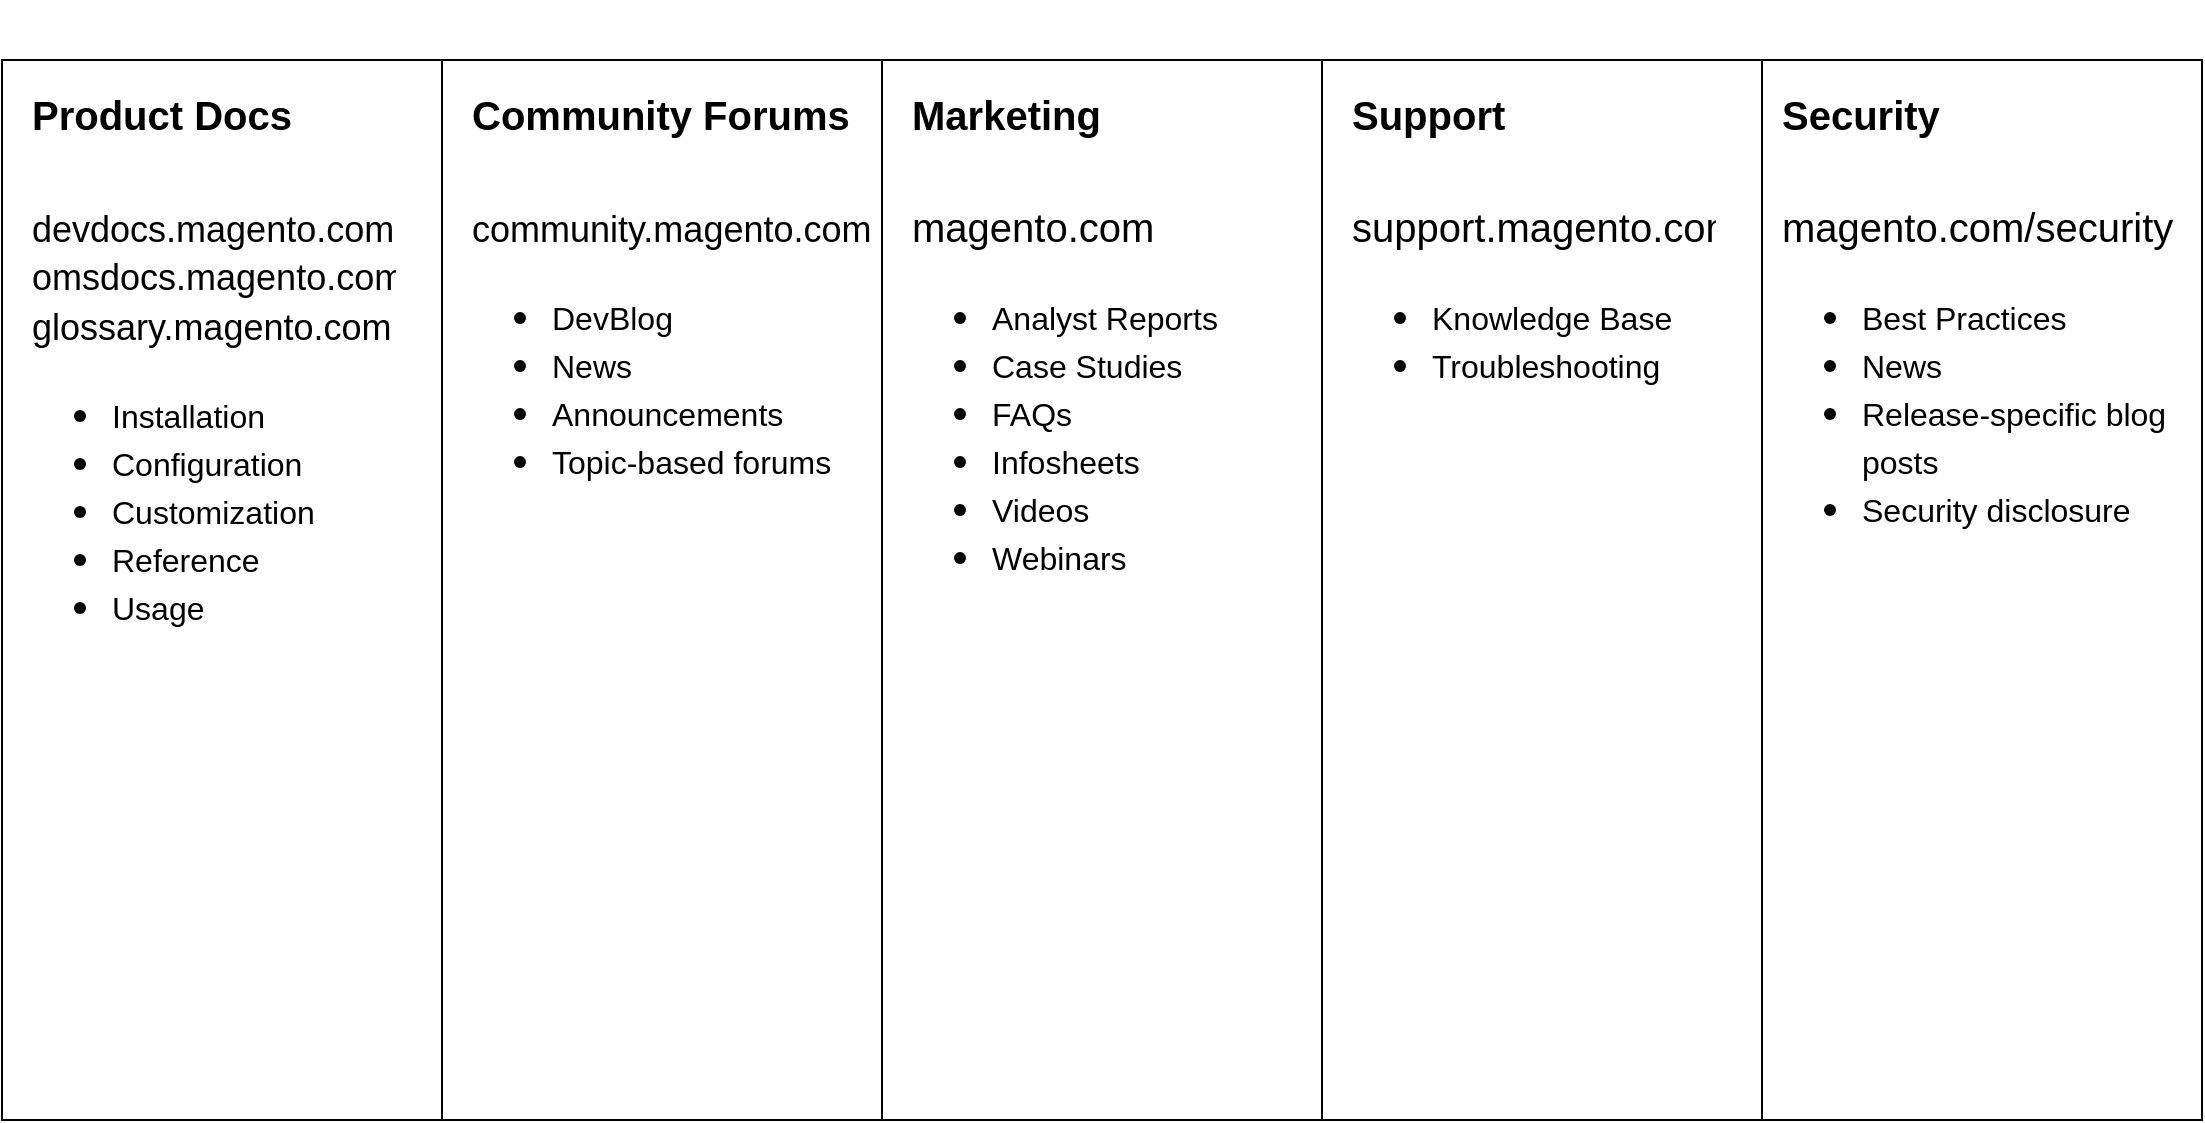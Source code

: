 <mxfile version="11.3.1" type="github" pages="1"><diagram name="Page-1" id="b98fa263-6416-c6ec-5b7d-78bf54ef71d0"><mxGraphModel dx="1186" dy="741" grid="1" gridSize="10" guides="1" tooltips="1" connect="1" arrows="1" fold="1" page="1" pageScale="1.5" pageWidth="1169" pageHeight="826" background="#ffffff" math="0" shadow="0"><root><mxCell id="0" style=";html=1;"/><mxCell id="1" style=";html=1;" parent="0"/><mxCell id="AlOLk-5xJw5UMOfeGLWp-35" value="" style="rounded=0;whiteSpace=wrap;html=1;fontSize=14;align=left;" vertex="1" parent="1"><mxGeometry x="40" y="60" width="220" height="530" as="geometry"/></mxCell><mxCell id="AlOLk-5xJw5UMOfeGLWp-36" value="" style="rounded=0;whiteSpace=wrap;html=1;fontSize=14;align=left;" vertex="1" parent="1"><mxGeometry x="260" y="60" width="220" height="530" as="geometry"/></mxCell><mxCell id="AlOLk-5xJw5UMOfeGLWp-37" value="" style="rounded=0;whiteSpace=wrap;html=1;fontSize=14;align=left;" vertex="1" parent="1"><mxGeometry x="480" y="60" width="220" height="530" as="geometry"/></mxCell><mxCell id="AlOLk-5xJw5UMOfeGLWp-38" value="" style="rounded=0;whiteSpace=wrap;html=1;fontSize=14;align=left;" vertex="1" parent="1"><mxGeometry x="700" y="60" width="220" height="530" as="geometry"/></mxCell><mxCell id="AlOLk-5xJw5UMOfeGLWp-39" value="" style="rounded=0;whiteSpace=wrap;html=1;fontSize=14;align=left;" vertex="1" parent="1"><mxGeometry x="920" y="60" width="220" height="530" as="geometry"/></mxCell><mxCell id="AlOLk-5xJw5UMOfeGLWp-46" value="&lt;h1&gt;&lt;font style=&quot;font-size: 20px&quot;&gt;Product Docs&lt;/font&gt;&lt;/h1&gt;&lt;div&gt;&lt;font style=&quot;font-size: 18px&quot;&gt;devdocs.magento.com&lt;/font&gt;&lt;/div&gt;&lt;div&gt;&lt;font style=&quot;font-size: 18px&quot;&gt;omsdocs.magento.com&lt;/font&gt;&lt;/div&gt;&lt;div&gt;&lt;font style=&quot;font-size: 18px&quot;&gt;glossary.magento.com&lt;/font&gt;&lt;/div&gt;&lt;p&gt;&lt;/p&gt;&lt;ul&gt;&lt;li&gt;&lt;span style=&quot;font-size: 16px&quot;&gt;Installation&lt;/span&gt;&lt;/li&gt;&lt;li&gt;&lt;span style=&quot;font-size: 16px&quot;&gt;Configuration&lt;/span&gt;&lt;/li&gt;&lt;li&gt;&lt;span style=&quot;font-size: 16px&quot;&gt;Customization&lt;/span&gt;&lt;/li&gt;&lt;li&gt;&lt;span style=&quot;font-size: 16px&quot;&gt;Reference&lt;/span&gt;&lt;/li&gt;&lt;li&gt;&lt;span style=&quot;font-size: 16px&quot;&gt;Usage&lt;/span&gt;&lt;/li&gt;&lt;/ul&gt;&lt;p&gt;&lt;/p&gt;" style="text;html=1;strokeColor=none;fillColor=none;spacing=5;spacingTop=-20;whiteSpace=wrap;overflow=hidden;rounded=0;fontSize=20;align=left;" vertex="1" parent="1"><mxGeometry x="50" y="40" width="190" height="360" as="geometry"/></mxCell><mxCell id="AlOLk-5xJw5UMOfeGLWp-47" value="&lt;h1&gt;&lt;font style=&quot;font-size: 20px&quot;&gt;Community Forums&lt;/font&gt;&lt;/h1&gt;&lt;div&gt;&lt;font style=&quot;font-size: 18px&quot;&gt;community.magento.com&lt;/font&gt;&lt;/div&gt;&lt;p&gt;&lt;/p&gt;&lt;ul&gt;&lt;li&gt;&lt;span style=&quot;font-size: 16px&quot;&gt;DevBlog&lt;/span&gt;&lt;br&gt;&lt;/li&gt;&lt;li&gt;&lt;span style=&quot;font-size: 16px&quot;&gt;News&lt;/span&gt;&lt;/li&gt;&lt;li&gt;&lt;span style=&quot;font-size: 16px&quot;&gt;Announcements&lt;/span&gt;&lt;/li&gt;&lt;li&gt;&lt;span style=&quot;font-size: 16px&quot;&gt;Topic-based forums&lt;/span&gt;&lt;/li&gt;&lt;/ul&gt;&lt;p&gt;&lt;/p&gt;" style="text;html=1;strokeColor=none;fillColor=none;spacing=5;spacingTop=-20;whiteSpace=wrap;overflow=hidden;rounded=0;fontSize=20;align=left;" vertex="1" parent="1"><mxGeometry x="270" y="40" width="245" height="370" as="geometry"/></mxCell><mxCell id="AlOLk-5xJw5UMOfeGLWp-48" value="&lt;h1&gt;&lt;font style=&quot;font-size: 20px&quot;&gt;Marketing&lt;/font&gt;&lt;/h1&gt;&lt;div&gt;&lt;font style=&quot;font-size: 20px&quot;&gt;magento.com&lt;/font&gt;&lt;/div&gt;&lt;p&gt;&lt;/p&gt;&lt;ul&gt;&lt;li&gt;&lt;span style=&quot;font-size: 16px&quot;&gt;Analyst Reports&lt;/span&gt;&lt;/li&gt;&lt;li&gt;&lt;span style=&quot;font-size: 16px&quot;&gt;Case Studies&lt;/span&gt;&lt;/li&gt;&lt;li&gt;&lt;span style=&quot;font-size: 16px&quot;&gt;FAQs&lt;/span&gt;&lt;/li&gt;&lt;li&gt;&lt;span style=&quot;font-size: 16px&quot;&gt;Infosheets&lt;/span&gt;&lt;/li&gt;&lt;li&gt;&lt;span style=&quot;font-size: 16px&quot;&gt;Videos&lt;/span&gt;&lt;/li&gt;&lt;li&gt;&lt;span style=&quot;font-size: 16px&quot;&gt;Webinars&lt;/span&gt;&lt;/li&gt;&lt;/ul&gt;&lt;p&gt;&lt;/p&gt;" style="text;html=1;strokeColor=none;fillColor=none;spacing=5;spacingTop=-20;whiteSpace=wrap;overflow=hidden;rounded=0;fontSize=20;align=left;" vertex="1" parent="1"><mxGeometry x="490" y="40" width="190" height="300" as="geometry"/></mxCell><mxCell id="AlOLk-5xJw5UMOfeGLWp-49" value="&lt;h1&gt;&lt;font style=&quot;font-size: 20px&quot;&gt;Support&lt;/font&gt;&lt;/h1&gt;&lt;div&gt;&lt;font style=&quot;font-size: 20px&quot;&gt;support.magento.com&lt;/font&gt;&lt;/div&gt;&lt;p&gt;&lt;/p&gt;&lt;ul&gt;&lt;li&gt;&lt;span style=&quot;font-size: 16px&quot;&gt;Knowledge Base&lt;/span&gt;&lt;/li&gt;&lt;li&gt;&lt;span style=&quot;font-size: 16px&quot;&gt;Troubleshooting&lt;/span&gt;&lt;/li&gt;&lt;/ul&gt;&lt;p&gt;&lt;/p&gt;" style="text;html=1;strokeColor=none;fillColor=none;spacing=5;spacingTop=-20;whiteSpace=wrap;overflow=hidden;rounded=0;fontSize=20;align=left;" vertex="1" parent="1"><mxGeometry x="710" y="40" width="190" height="270" as="geometry"/></mxCell><mxCell id="AlOLk-5xJw5UMOfeGLWp-50" value="&lt;h1&gt;&lt;font style=&quot;font-size: 20px&quot;&gt;Security&lt;/font&gt;&lt;/h1&gt;&lt;div&gt;&lt;font style=&quot;font-size: 20px&quot;&gt;magento.com/security&lt;/font&gt;&lt;/div&gt;&lt;p&gt;&lt;/p&gt;&lt;ul&gt;&lt;li&gt;&lt;span style=&quot;font-size: 16px&quot;&gt;Best Practices&lt;/span&gt;&lt;/li&gt;&lt;li&gt;&lt;span style=&quot;font-size: 16px&quot;&gt;News&lt;/span&gt;&lt;/li&gt;&lt;li&gt;&lt;span style=&quot;font-size: 16px&quot;&gt;Release-specific blog posts&lt;/span&gt;&lt;/li&gt;&lt;li&gt;&lt;span style=&quot;font-size: 16px&quot;&gt;Security disclosure&lt;/span&gt;&lt;/li&gt;&lt;/ul&gt;&lt;p&gt;&lt;/p&gt;" style="text;html=1;strokeColor=none;fillColor=none;spacing=5;spacingTop=-20;whiteSpace=wrap;overflow=hidden;rounded=0;fontSize=20;align=left;" vertex="1" parent="1"><mxGeometry x="925" y="40" width="215" height="270" as="geometry"/></mxCell></root></mxGraphModel></diagram></mxfile>